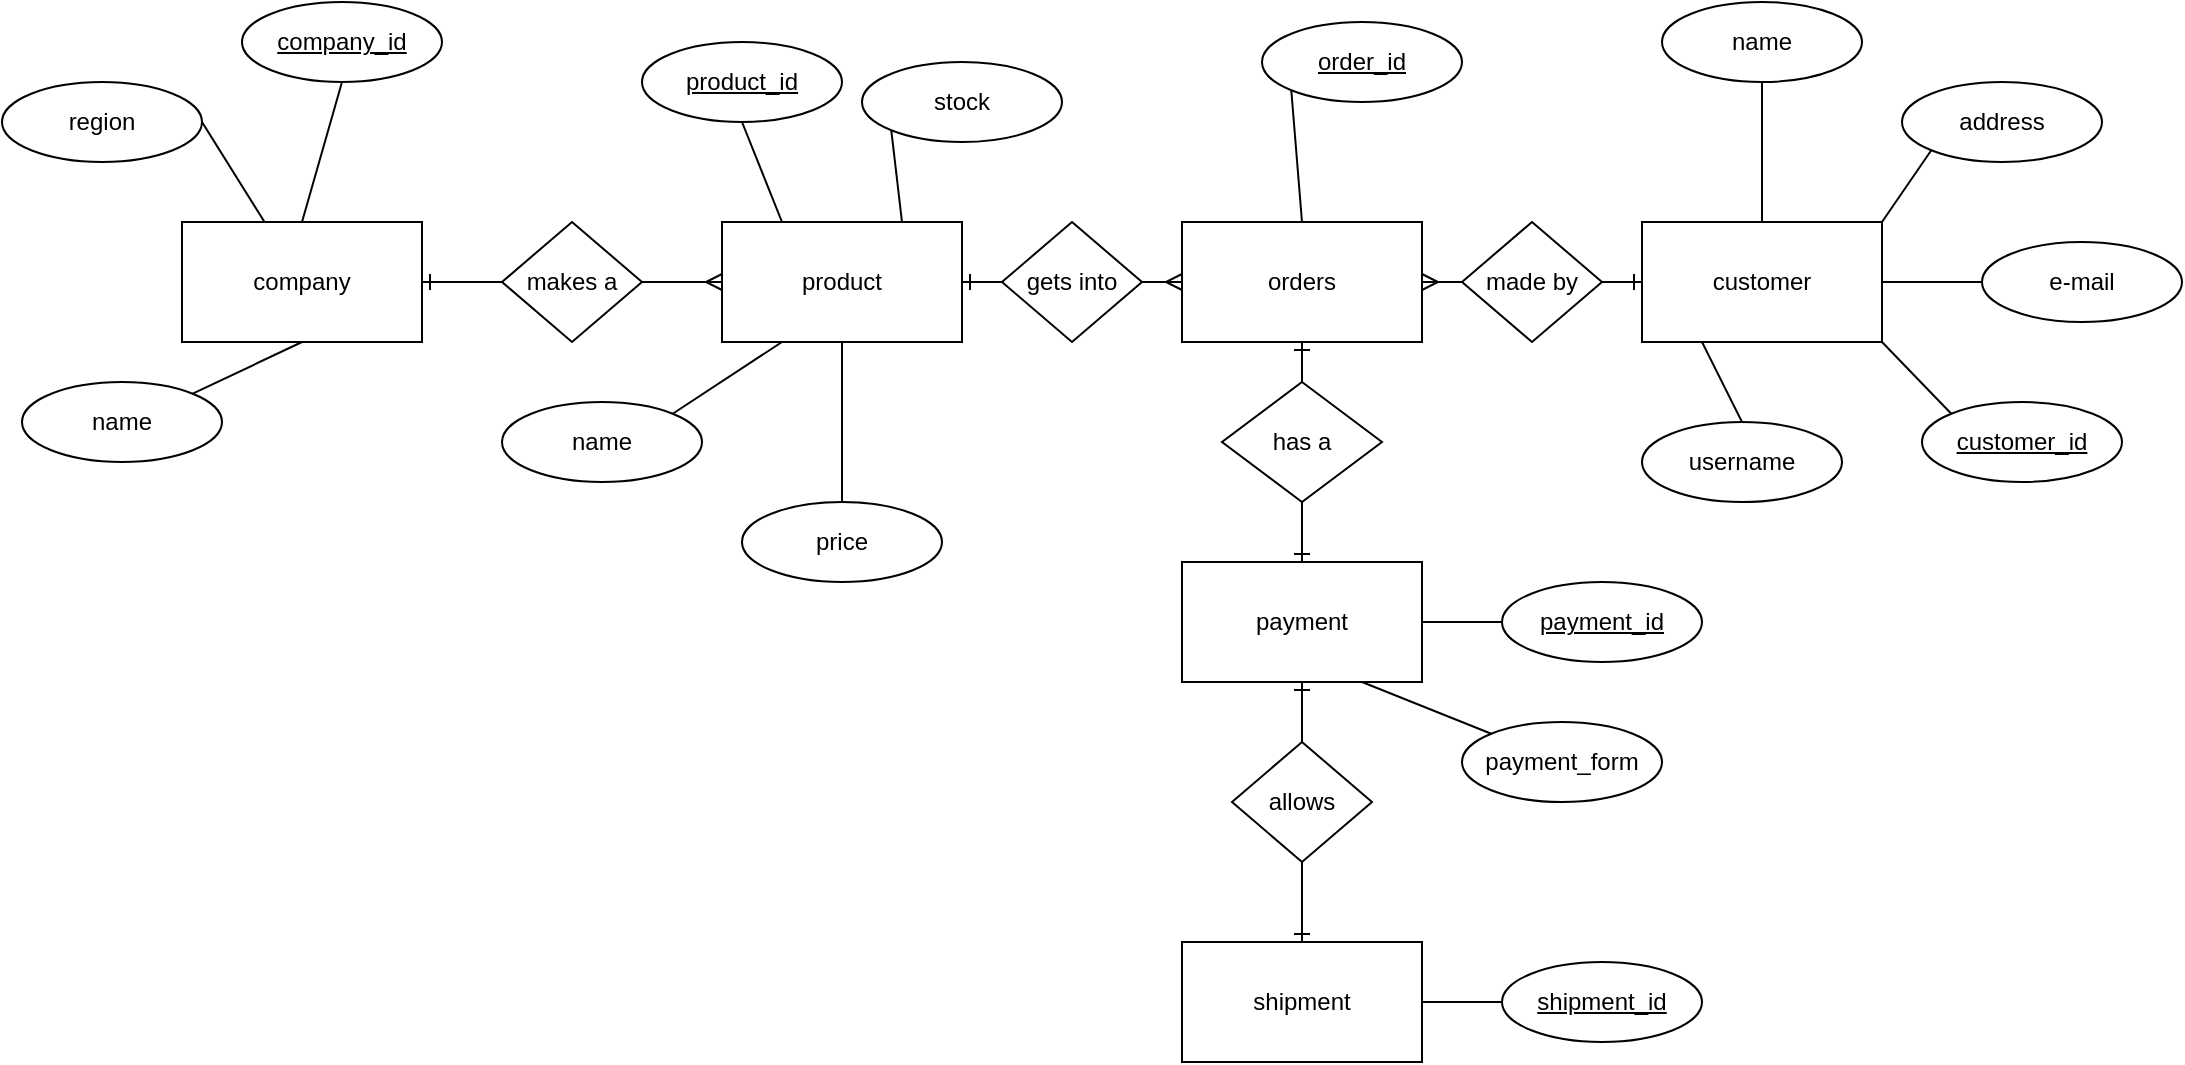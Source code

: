 <mxfile>
    <diagram id="06Ml8JHVcYLigscrqXHJ" name="Page-1">
        <mxGraphModel dx="1984" dy="667" grid="1" gridSize="10" guides="1" tooltips="1" connect="1" arrows="1" fold="1" page="1" pageScale="1" pageWidth="827" pageHeight="1169" math="0" shadow="0">
            <root>
                <mxCell id="0"/>
                <mxCell id="1" parent="0"/>
                <mxCell id="38" style="edgeStyle=none;html=1;exitX=1;exitY=0.5;exitDx=0;exitDy=0;endArrow=ERmany;endFill=0;startArrow=none;startFill=0;" parent="1" source="79" target="34" edge="1">
                    <mxGeometry relative="1" as="geometry"/>
                </mxCell>
                <mxCell id="48" style="edgeStyle=none;html=1;exitX=0.5;exitY=0;exitDx=0;exitDy=0;entryX=0.5;entryY=1;entryDx=0;entryDy=0;startArrow=none;startFill=0;endArrow=none;endFill=0;" parent="1" source="33" target="46" edge="1">
                    <mxGeometry relative="1" as="geometry"/>
                </mxCell>
                <mxCell id="33" value="company" style="rounded=0;whiteSpace=wrap;html=1;" parent="1" vertex="1">
                    <mxGeometry x="-10" y="250" width="120" height="60" as="geometry"/>
                </mxCell>
                <mxCell id="39" style="edgeStyle=none;html=1;exitX=1;exitY=0.5;exitDx=0;exitDy=0;entryX=0;entryY=0.5;entryDx=0;entryDy=0;startArrow=none;startFill=0;endArrow=ERmany;endFill=0;" parent="1" source="81" target="36" edge="1">
                    <mxGeometry relative="1" as="geometry"/>
                </mxCell>
                <mxCell id="34" value="product" style="rounded=0;whiteSpace=wrap;html=1;" parent="1" vertex="1">
                    <mxGeometry x="260" y="250" width="120" height="60" as="geometry"/>
                </mxCell>
                <mxCell id="40" style="edgeStyle=none;html=1;exitX=0;exitY=0.5;exitDx=0;exitDy=0;entryX=1;entryY=0.5;entryDx=0;entryDy=0;startArrow=ERone;startFill=0;endArrow=ERmany;endFill=0;" parent="1" source="35" target="36" edge="1">
                    <mxGeometry relative="1" as="geometry"/>
                </mxCell>
                <mxCell id="35" value="customer" style="rounded=0;whiteSpace=wrap;html=1;" parent="1" vertex="1">
                    <mxGeometry x="720" y="250" width="120" height="60" as="geometry"/>
                </mxCell>
                <mxCell id="42" style="edgeStyle=none;html=1;exitX=0.5;exitY=1;exitDx=0;exitDy=0;entryX=0.5;entryY=0;entryDx=0;entryDy=0;startArrow=none;startFill=0;endArrow=ERone;endFill=0;" parent="1" source="86" target="37" edge="1">
                    <mxGeometry relative="1" as="geometry"/>
                </mxCell>
                <mxCell id="36" value="orders" style="rounded=0;whiteSpace=wrap;html=1;" parent="1" vertex="1">
                    <mxGeometry x="490" y="250" width="120" height="60" as="geometry"/>
                </mxCell>
                <mxCell id="37" value="payment" style="rounded=0;whiteSpace=wrap;html=1;" parent="1" vertex="1">
                    <mxGeometry x="490" y="420" width="120" height="60" as="geometry"/>
                </mxCell>
                <mxCell id="43" style="edgeStyle=none;html=1;exitX=0.5;exitY=1;exitDx=0;exitDy=0;entryX=0.5;entryY=0;entryDx=0;entryDy=0;startArrow=none;startFill=0;endArrow=ERone;endFill=0;" parent="1" source="84" target="44" edge="1">
                    <mxGeometry relative="1" as="geometry">
                        <mxPoint x="500" y="420" as="sourcePoint"/>
                    </mxGeometry>
                </mxCell>
                <mxCell id="44" value="shipment" style="rounded=0;whiteSpace=wrap;html=1;" parent="1" vertex="1">
                    <mxGeometry x="490" y="610" width="120" height="60" as="geometry"/>
                </mxCell>
                <mxCell id="46" value="&lt;u&gt;company_id&lt;/u&gt;" style="ellipse;whiteSpace=wrap;html=1;align=center;" parent="1" vertex="1">
                    <mxGeometry x="20" y="140" width="100" height="40" as="geometry"/>
                </mxCell>
                <mxCell id="49" style="edgeStyle=none;html=1;exitX=1;exitY=0;exitDx=0;exitDy=0;entryX=0.5;entryY=1;entryDx=0;entryDy=0;startArrow=none;startFill=0;endArrow=none;endFill=0;" parent="1" source="47" target="33" edge="1">
                    <mxGeometry relative="1" as="geometry"/>
                </mxCell>
                <mxCell id="47" value="name" style="ellipse;whiteSpace=wrap;html=1;align=center;" parent="1" vertex="1">
                    <mxGeometry x="-90" y="330" width="100" height="40" as="geometry"/>
                </mxCell>
                <mxCell id="51" style="edgeStyle=none;html=1;exitX=1;exitY=0.5;exitDx=0;exitDy=0;startArrow=none;startFill=0;endArrow=none;endFill=0;" parent="1" source="50" target="33" edge="1">
                    <mxGeometry relative="1" as="geometry"/>
                </mxCell>
                <mxCell id="50" value="region" style="ellipse;whiteSpace=wrap;html=1;align=center;" parent="1" vertex="1">
                    <mxGeometry x="-100" y="180" width="100" height="40" as="geometry"/>
                </mxCell>
                <mxCell id="53" style="edgeStyle=none;html=1;exitX=0.5;exitY=1;exitDx=0;exitDy=0;entryX=0.25;entryY=0;entryDx=0;entryDy=0;startArrow=none;startFill=0;endArrow=none;endFill=0;" parent="1" source="52" target="34" edge="1">
                    <mxGeometry relative="1" as="geometry"/>
                </mxCell>
                <mxCell id="52" value="&lt;u&gt;product_id&lt;/u&gt;" style="ellipse;whiteSpace=wrap;html=1;align=center;" parent="1" vertex="1">
                    <mxGeometry x="220" y="160" width="100" height="40" as="geometry"/>
                </mxCell>
                <mxCell id="55" style="edgeStyle=none;html=1;exitX=1;exitY=0;exitDx=0;exitDy=0;entryX=0.25;entryY=1;entryDx=0;entryDy=0;startArrow=none;startFill=0;endArrow=none;endFill=0;" parent="1" source="54" target="34" edge="1">
                    <mxGeometry relative="1" as="geometry"/>
                </mxCell>
                <mxCell id="54" value="name" style="ellipse;whiteSpace=wrap;html=1;align=center;" parent="1" vertex="1">
                    <mxGeometry x="150" y="340" width="100" height="40" as="geometry"/>
                </mxCell>
                <mxCell id="57" style="edgeStyle=none;html=1;exitX=0.5;exitY=0;exitDx=0;exitDy=0;entryX=0.5;entryY=1;entryDx=0;entryDy=0;startArrow=none;startFill=0;endArrow=none;endFill=0;" parent="1" source="56" target="34" edge="1">
                    <mxGeometry relative="1" as="geometry"/>
                </mxCell>
                <mxCell id="56" value="price" style="ellipse;whiteSpace=wrap;html=1;align=center;" parent="1" vertex="1">
                    <mxGeometry x="270" y="390" width="100" height="40" as="geometry"/>
                </mxCell>
                <mxCell id="59" style="edgeStyle=none;html=1;exitX=0;exitY=1;exitDx=0;exitDy=0;entryX=0.75;entryY=0;entryDx=0;entryDy=0;startArrow=none;startFill=0;endArrow=none;endFill=0;" parent="1" source="58" target="34" edge="1">
                    <mxGeometry relative="1" as="geometry"/>
                </mxCell>
                <mxCell id="58" value="stock" style="ellipse;whiteSpace=wrap;html=1;align=center;" parent="1" vertex="1">
                    <mxGeometry x="330" y="170" width="100" height="40" as="geometry"/>
                </mxCell>
                <mxCell id="61" style="edgeStyle=none;html=1;exitX=0;exitY=1;exitDx=0;exitDy=0;entryX=0.5;entryY=0;entryDx=0;entryDy=0;startArrow=none;startFill=0;endArrow=none;endFill=0;" parent="1" source="60" target="36" edge="1">
                    <mxGeometry relative="1" as="geometry"/>
                </mxCell>
                <mxCell id="60" value="&lt;u&gt;order_id&lt;/u&gt;" style="ellipse;whiteSpace=wrap;html=1;align=center;" parent="1" vertex="1">
                    <mxGeometry x="530" y="150" width="100" height="40" as="geometry"/>
                </mxCell>
                <mxCell id="63" style="edgeStyle=none;html=1;exitX=0.5;exitY=1;exitDx=0;exitDy=0;startArrow=none;startFill=0;endArrow=none;endFill=0;" parent="1" source="62" target="35" edge="1">
                    <mxGeometry relative="1" as="geometry"/>
                </mxCell>
                <mxCell id="62" value="name" style="ellipse;whiteSpace=wrap;html=1;align=center;" parent="1" vertex="1">
                    <mxGeometry x="730" y="140" width="100" height="40" as="geometry"/>
                </mxCell>
                <mxCell id="65" style="edgeStyle=none;html=1;exitX=0.5;exitY=0;exitDx=0;exitDy=0;entryX=0.25;entryY=1;entryDx=0;entryDy=0;startArrow=none;startFill=0;endArrow=none;endFill=0;" parent="1" source="64" target="35" edge="1">
                    <mxGeometry relative="1" as="geometry"/>
                </mxCell>
                <mxCell id="64" value="username" style="ellipse;whiteSpace=wrap;html=1;align=center;" parent="1" vertex="1">
                    <mxGeometry x="720" y="350" width="100" height="40" as="geometry"/>
                </mxCell>
                <mxCell id="67" style="edgeStyle=none;html=1;exitX=0;exitY=1;exitDx=0;exitDy=0;entryX=1;entryY=0;entryDx=0;entryDy=0;startArrow=none;startFill=0;endArrow=none;endFill=0;" parent="1" source="66" target="35" edge="1">
                    <mxGeometry relative="1" as="geometry"/>
                </mxCell>
                <mxCell id="66" value="address" style="ellipse;whiteSpace=wrap;html=1;align=center;" parent="1" vertex="1">
                    <mxGeometry x="850" y="180" width="100" height="40" as="geometry"/>
                </mxCell>
                <mxCell id="69" style="edgeStyle=none;html=1;exitX=0;exitY=0;exitDx=0;exitDy=0;entryX=1;entryY=1;entryDx=0;entryDy=0;startArrow=none;startFill=0;endArrow=none;endFill=0;" parent="1" source="68" target="35" edge="1">
                    <mxGeometry relative="1" as="geometry"/>
                </mxCell>
                <mxCell id="68" value="&lt;u&gt;customer_id&lt;/u&gt;" style="ellipse;whiteSpace=wrap;html=1;align=center;" parent="1" vertex="1">
                    <mxGeometry x="860" y="340" width="100" height="40" as="geometry"/>
                </mxCell>
                <mxCell id="71" style="edgeStyle=none;html=1;exitX=0;exitY=0.5;exitDx=0;exitDy=0;entryX=1;entryY=0.5;entryDx=0;entryDy=0;startArrow=none;startFill=0;endArrow=none;endFill=0;" parent="1" source="70" target="35" edge="1">
                    <mxGeometry relative="1" as="geometry"/>
                </mxCell>
                <mxCell id="70" value="e-mail" style="ellipse;whiteSpace=wrap;html=1;align=center;" parent="1" vertex="1">
                    <mxGeometry x="890" y="260" width="100" height="40" as="geometry"/>
                </mxCell>
                <mxCell id="73" style="edgeStyle=none;html=1;exitX=0;exitY=0.5;exitDx=0;exitDy=0;entryX=1;entryY=0.5;entryDx=0;entryDy=0;startArrow=none;startFill=0;endArrow=none;endFill=0;" parent="1" source="72" target="37" edge="1">
                    <mxGeometry relative="1" as="geometry"/>
                </mxCell>
                <mxCell id="72" value="&lt;u&gt;payment_id&lt;/u&gt;" style="ellipse;whiteSpace=wrap;html=1;align=center;" parent="1" vertex="1">
                    <mxGeometry x="650" y="430" width="100" height="40" as="geometry"/>
                </mxCell>
                <mxCell id="75" style="edgeStyle=none;html=1;exitX=0;exitY=0;exitDx=0;exitDy=0;entryX=0.75;entryY=1;entryDx=0;entryDy=0;startArrow=none;startFill=0;endArrow=none;endFill=0;" parent="1" source="74" target="37" edge="1">
                    <mxGeometry relative="1" as="geometry"/>
                </mxCell>
                <mxCell id="74" value="payment_form" style="ellipse;whiteSpace=wrap;html=1;align=center;" parent="1" vertex="1">
                    <mxGeometry x="630" y="500" width="100" height="40" as="geometry"/>
                </mxCell>
                <mxCell id="77" style="edgeStyle=none;html=1;exitX=0;exitY=0.5;exitDx=0;exitDy=0;entryX=1;entryY=0.5;entryDx=0;entryDy=0;startArrow=none;startFill=0;endArrow=none;endFill=0;" parent="1" source="76" target="44" edge="1">
                    <mxGeometry relative="1" as="geometry"/>
                </mxCell>
                <mxCell id="76" value="&lt;u&gt;shipment_id&lt;/u&gt;" style="ellipse;whiteSpace=wrap;html=1;align=center;" parent="1" vertex="1">
                    <mxGeometry x="650" y="620" width="100" height="40" as="geometry"/>
                </mxCell>
                <mxCell id="79" value="makes a" style="shape=rhombus;perimeter=rhombusPerimeter;whiteSpace=wrap;html=1;align=center;" parent="1" vertex="1">
                    <mxGeometry x="150" y="250" width="70" height="60" as="geometry"/>
                </mxCell>
                <mxCell id="80" value="" style="edgeStyle=none;html=1;exitX=1;exitY=0.5;exitDx=0;exitDy=0;endArrow=none;endFill=0;startArrow=ERone;startFill=0;" parent="1" source="33" target="79" edge="1">
                    <mxGeometry relative="1" as="geometry">
                        <mxPoint x="110" y="280" as="sourcePoint"/>
                        <mxPoint x="260" y="280" as="targetPoint"/>
                    </mxGeometry>
                </mxCell>
                <mxCell id="81" value="gets into" style="shape=rhombus;perimeter=rhombusPerimeter;whiteSpace=wrap;html=1;align=center;" parent="1" vertex="1">
                    <mxGeometry x="400" y="250" width="70" height="60" as="geometry"/>
                </mxCell>
                <mxCell id="82" value="" style="edgeStyle=none;html=1;exitX=1;exitY=0.5;exitDx=0;exitDy=0;entryX=0;entryY=0.5;entryDx=0;entryDy=0;startArrow=ERone;startFill=0;endArrow=none;endFill=0;" parent="1" source="34" target="81" edge="1">
                    <mxGeometry relative="1" as="geometry">
                        <mxPoint x="380" y="280" as="sourcePoint"/>
                        <mxPoint x="490" y="280" as="targetPoint"/>
                    </mxGeometry>
                </mxCell>
                <mxCell id="83" value="made by" style="shape=rhombus;perimeter=rhombusPerimeter;whiteSpace=wrap;html=1;align=center;" parent="1" vertex="1">
                    <mxGeometry x="630" y="250" width="70" height="60" as="geometry"/>
                </mxCell>
                <mxCell id="84" value="allows" style="shape=rhombus;perimeter=rhombusPerimeter;whiteSpace=wrap;html=1;align=center;" parent="1" vertex="1">
                    <mxGeometry x="515" y="510" width="70" height="60" as="geometry"/>
                </mxCell>
                <mxCell id="85" value="" style="edgeStyle=none;html=1;exitX=0.5;exitY=1;exitDx=0;exitDy=0;entryX=0.5;entryY=0;entryDx=0;entryDy=0;startArrow=ERone;startFill=0;endArrow=none;endFill=0;" parent="1" source="37" target="84" edge="1">
                    <mxGeometry relative="1" as="geometry">
                        <mxPoint x="550" y="460" as="sourcePoint"/>
                        <mxPoint x="550" y="610" as="targetPoint"/>
                    </mxGeometry>
                </mxCell>
                <mxCell id="86" value="has a" style="shape=rhombus;perimeter=rhombusPerimeter;whiteSpace=wrap;html=1;align=center;" parent="1" vertex="1">
                    <mxGeometry x="510" y="330" width="80" height="60" as="geometry"/>
                </mxCell>
                <mxCell id="87" value="" style="edgeStyle=none;html=1;exitX=0.5;exitY=1;exitDx=0;exitDy=0;entryX=0.5;entryY=0;entryDx=0;entryDy=0;startArrow=ERone;startFill=0;endArrow=none;endFill=0;" parent="1" source="36" target="86" edge="1">
                    <mxGeometry relative="1" as="geometry">
                        <mxPoint x="550" y="310" as="sourcePoint"/>
                        <mxPoint x="550" y="400" as="targetPoint"/>
                    </mxGeometry>
                </mxCell>
            </root>
        </mxGraphModel>
    </diagram>
</mxfile>